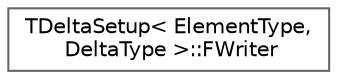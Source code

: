 digraph "Graphical Class Hierarchy"
{
 // INTERACTIVE_SVG=YES
 // LATEX_PDF_SIZE
  bgcolor="transparent";
  edge [fontname=Helvetica,fontsize=10,labelfontname=Helvetica,labelfontsize=10];
  node [fontname=Helvetica,fontsize=10,shape=box,height=0.2,width=0.4];
  rankdir="LR";
  Node0 [id="Node000000",label="TDeltaSetup\< ElementType,\l DeltaType \>::FWriter",height=0.2,width=0.4,color="grey40", fillcolor="white", style="filled",URL="$dd/d83/structTDeltaSetup_1_1FWriter.html",tooltip="Binds a specific delta type to an array for writing."];
}
